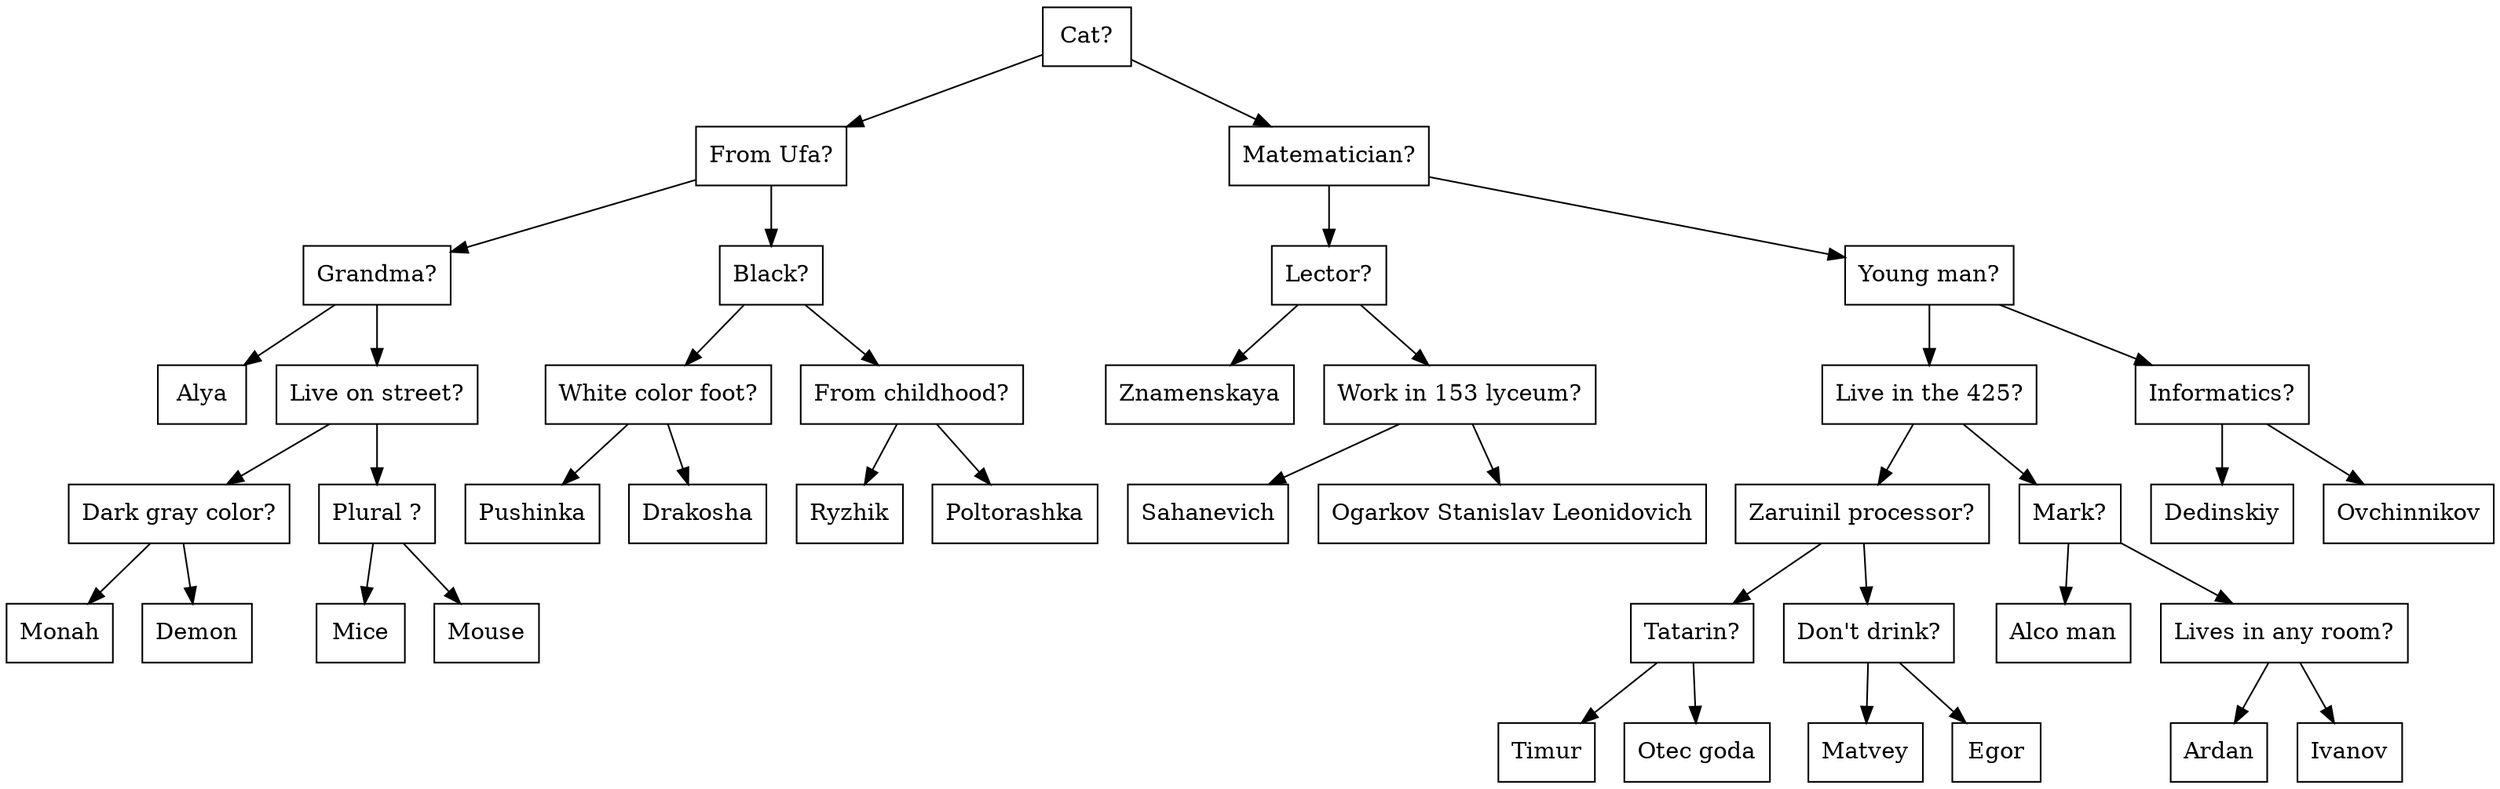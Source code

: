 digraph List {
node [shape="circle"]
"box0" [shape = "record", label = "{Cat?}"]
"box1" [shape = "record", label = "{From Ufa?}"]
"box2" [shape = "record", label = "{Grandma?}"]
"box3" [shape = "record", label = "{Alya}"]
"box2" -> "box3"
"box4" [shape = "record", label = "{Live on street?}"]
"box5" [shape = "record", label = "{Dark gray color?}"]
"box6" [shape = "record", label = "{Monah}"]
"box5" -> "box6"
"box7" [shape = "record", label = "{Demon}"]
"box5" -> "box7"
"box4" -> "box5"
"box8" [shape = "record", label = "{Plural ?}"]
"box9" [shape = "record", label = "{Mice}"]
"box8" -> "box9"
"box10" [shape = "record", label = "{Mouse}"]
"box8" -> "box10"
"box4" -> "box8"
"box2" -> "box4"
"box1" -> "box2"
"box11" [shape = "record", label = "{Black?}"]
"box12" [shape = "record", label = "{White color foot?}"]
"box13" [shape = "record", label = "{Pushinka}"]
"box12" -> "box13"
"box14" [shape = "record", label = "{Drakosha}"]
"box12" -> "box14"
"box11" -> "box12"
"box15" [shape = "record", label = "{From childhood?}"]
"box16" [shape = "record", label = "{Ryzhik}"]
"box15" -> "box16"
"box17" [shape = "record", label = "{Poltorashka}"]
"box15" -> "box17"
"box11" -> "box15"
"box1" -> "box11"
"box0" -> "box1"
"box18" [shape = "record", label = "{Matematician?}"]
"box19" [shape = "record", label = "{Lector?}"]
"box20" [shape = "record", label = "{Znamenskaya}"]
"box19" -> "box20"
"box21" [shape = "record", label = "{Work in 153 lyceum?}"]
"box22" [shape = "record", label = "{Sahanevich}"]
"box21" -> "box22"
"box23" [shape = "record", label = "{Ogarkov Stanislav Leonidovich}"]
"box21" -> "box23"
"box19" -> "box21"
"box18" -> "box19"
"box24" [shape = "record", label = "{Young man?}"]
"box25" [shape = "record", label = "{Live in the 425?}"]
"box26" [shape = "record", label = "{Zaruinil processor?}"]
"box27" [shape = "record", label = "{Tatarin?}"]
"box28" [shape = "record", label = "{Timur}"]
"box27" -> "box28"
"box29" [shape = "record", label = "{Otec goda}"]
"box27" -> "box29"
"box26" -> "box27"
"box30" [shape = "record", label = "{Don't drink?}"]
"box31" [shape = "record", label = "{Matvey}"]
"box30" -> "box31"
"box32" [shape = "record", label = "{Egor}"]
"box30" -> "box32"
"box26" -> "box30"
"box25" -> "box26"
"box33" [shape = "record", label = "{Mark?}"]
"box34" [shape = "record", label = "{Alco man}"]
"box33" -> "box34"
"box35" [shape = "record", label = "{Lives in any room?}"]
"box36" [shape = "record", label = "{Ardan}"]
"box35" -> "box36"
"box37" [shape = "record", label = "{Ivanov}"]
"box35" -> "box37"
"box33" -> "box35"
"box25" -> "box33"
"box24" -> "box25"
"box38" [shape = "record", label = "{Informatics?}"]
"box39" [shape = "record", label = "{Dedinskiy}"]
"box38" -> "box39"
"box40" [shape = "record", label = "{Ovchinnikov}"]
"box38" -> "box40"
"box24" -> "box38"
"box18" -> "box24"
"box0" -> "box18"
}
